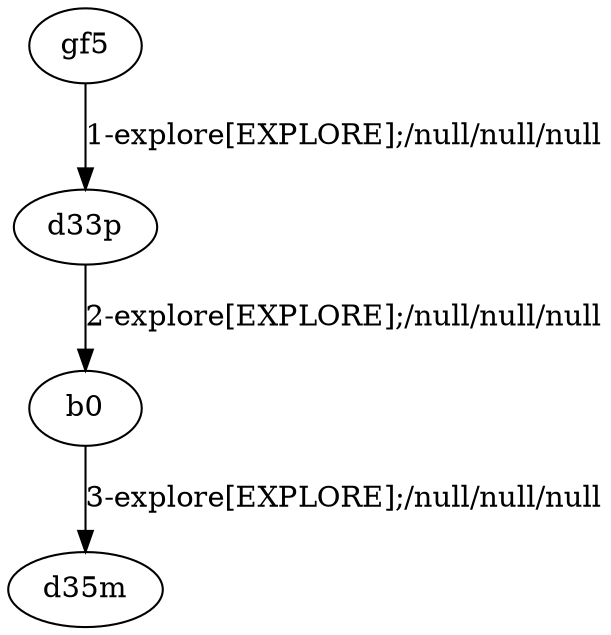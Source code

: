# Total number of goals covered by this test: 1
# b0 --> d35m

digraph g {
"gf5" -> "d33p" [label = "1-explore[EXPLORE];/null/null/null"];
"d33p" -> "b0" [label = "2-explore[EXPLORE];/null/null/null"];
"b0" -> "d35m" [label = "3-explore[EXPLORE];/null/null/null"];
}